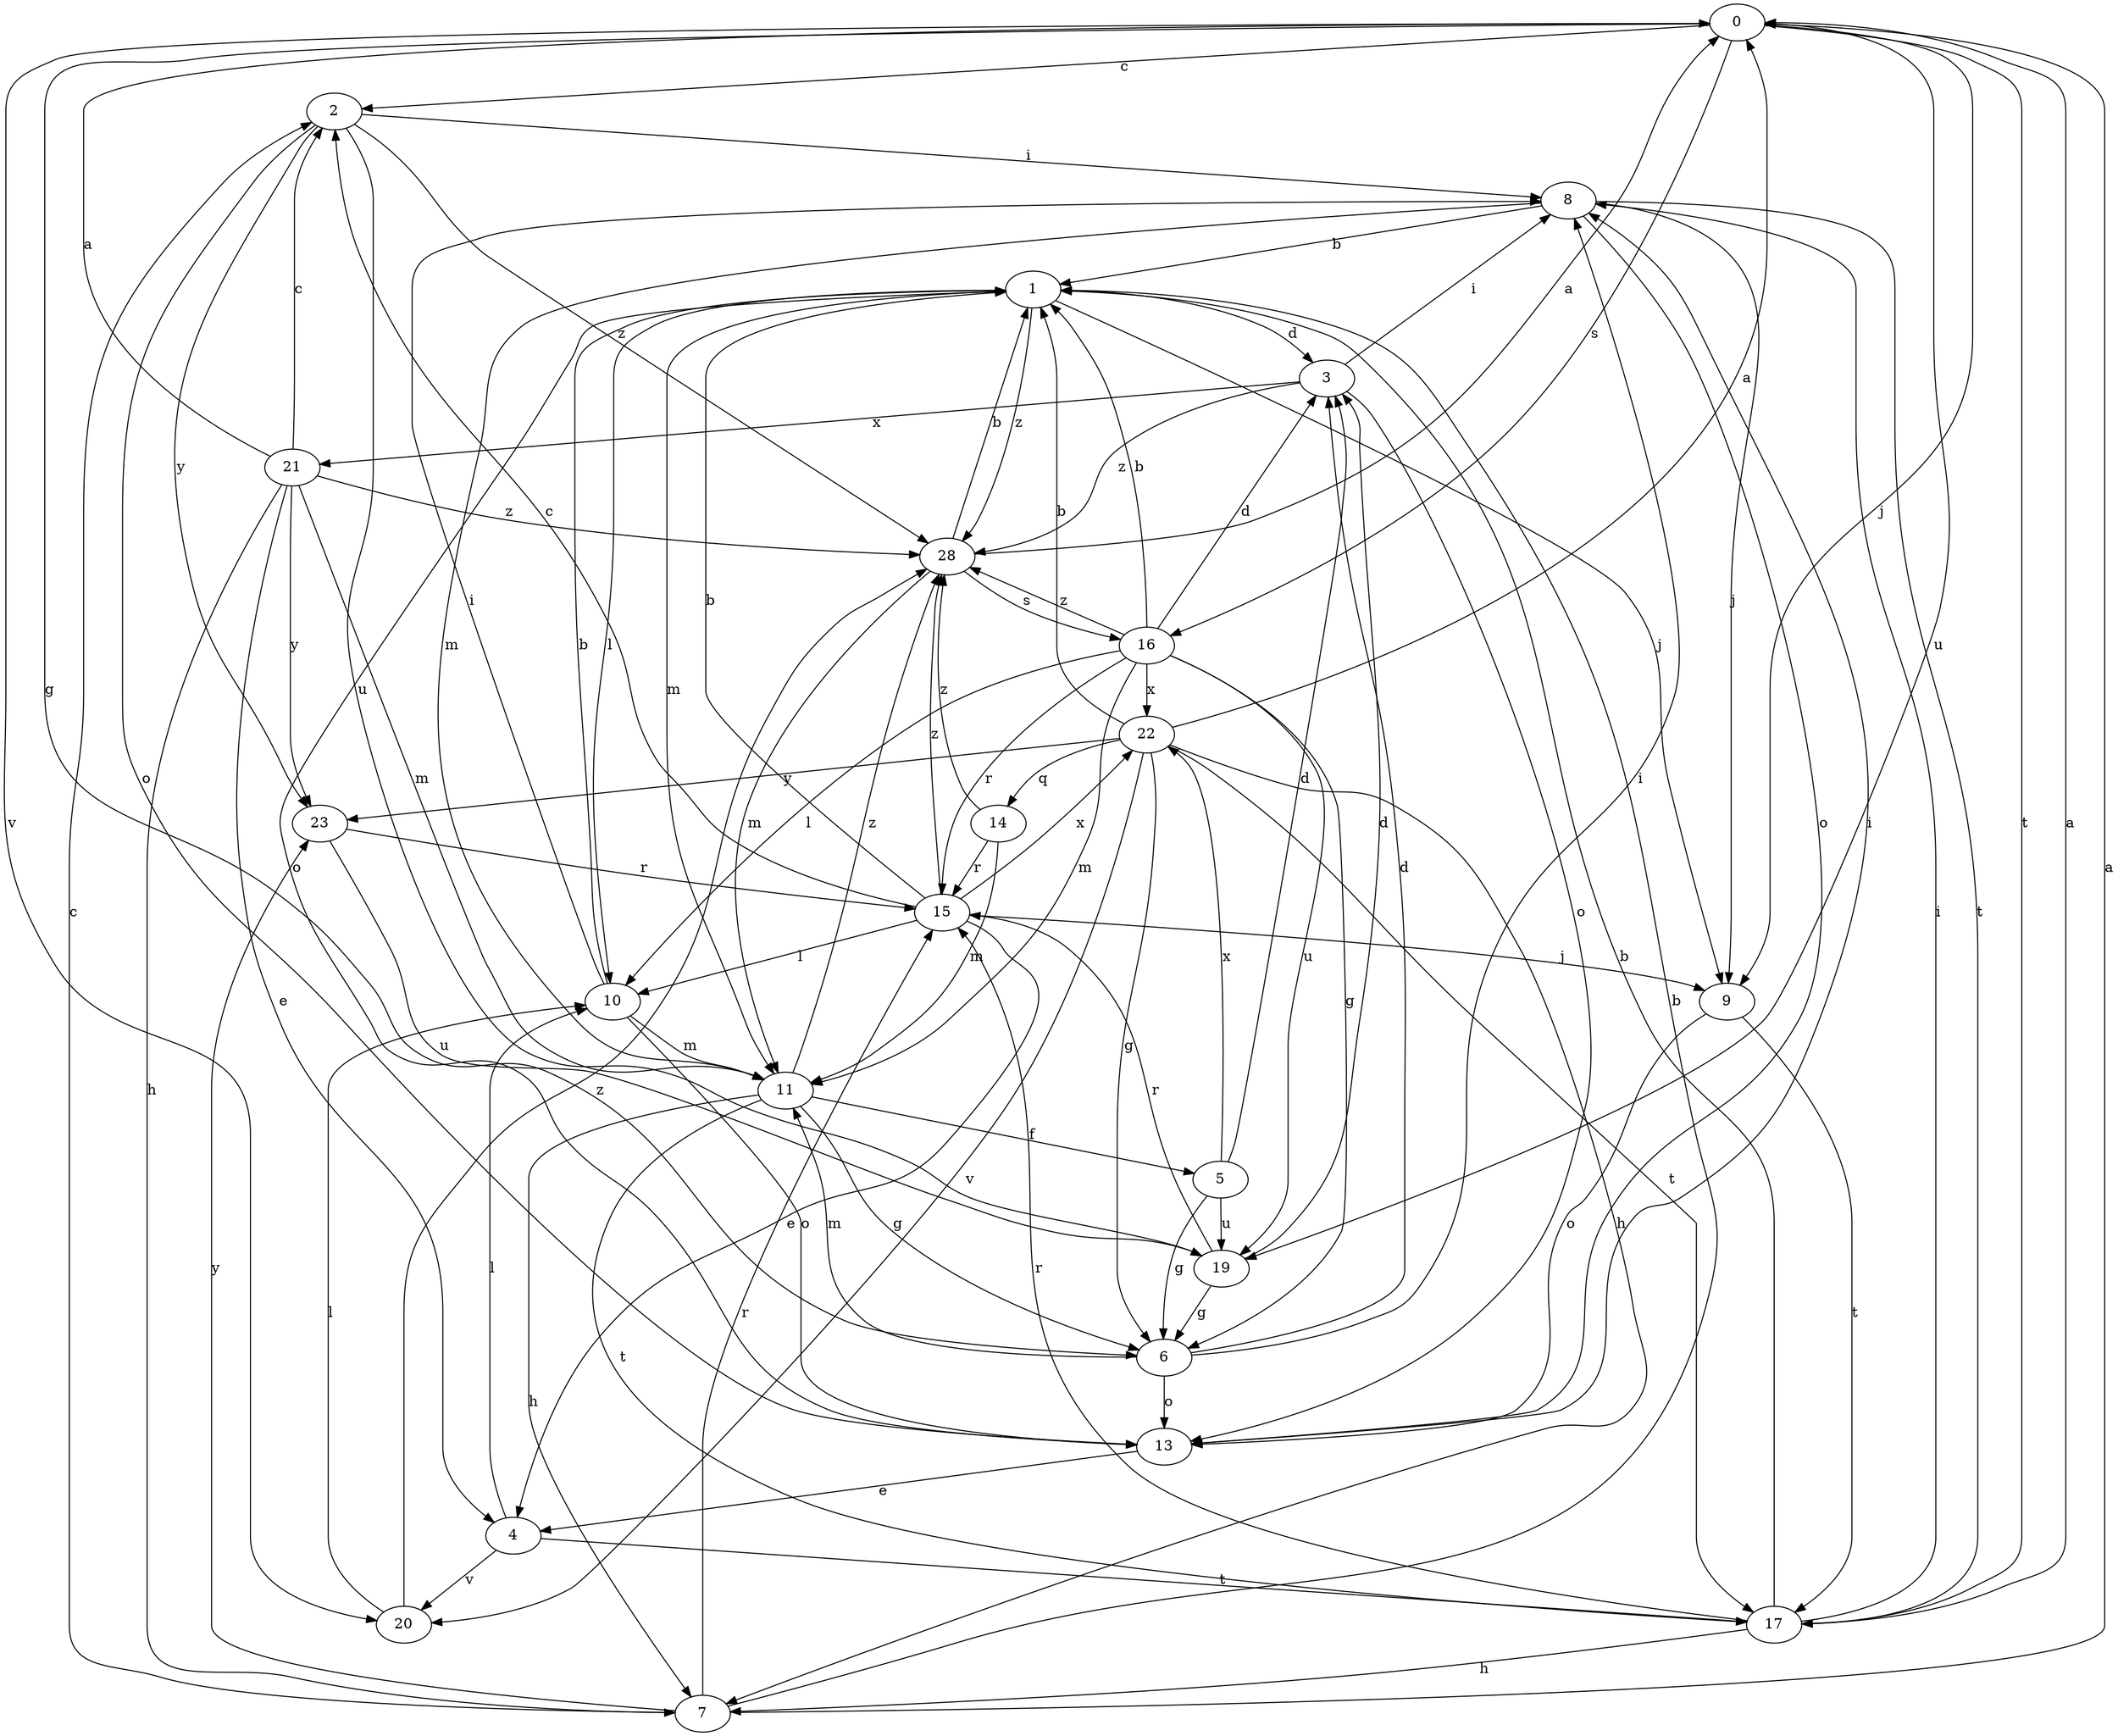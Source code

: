 strict digraph  {
0;
1;
2;
3;
4;
5;
6;
7;
8;
9;
10;
11;
13;
14;
15;
16;
17;
19;
20;
21;
22;
23;
28;
0 -> 2  [label=c];
0 -> 6  [label=g];
0 -> 9  [label=j];
0 -> 16  [label=s];
0 -> 17  [label=t];
0 -> 19  [label=u];
0 -> 20  [label=v];
1 -> 3  [label=d];
1 -> 9  [label=j];
1 -> 10  [label=l];
1 -> 11  [label=m];
1 -> 13  [label=o];
1 -> 28  [label=z];
2 -> 8  [label=i];
2 -> 13  [label=o];
2 -> 19  [label=u];
2 -> 23  [label=y];
2 -> 28  [label=z];
3 -> 8  [label=i];
3 -> 13  [label=o];
3 -> 21  [label=x];
3 -> 28  [label=z];
4 -> 10  [label=l];
4 -> 17  [label=t];
4 -> 20  [label=v];
5 -> 3  [label=d];
5 -> 6  [label=g];
5 -> 19  [label=u];
5 -> 22  [label=x];
6 -> 3  [label=d];
6 -> 8  [label=i];
6 -> 11  [label=m];
6 -> 13  [label=o];
7 -> 0  [label=a];
7 -> 1  [label=b];
7 -> 2  [label=c];
7 -> 15  [label=r];
7 -> 23  [label=y];
8 -> 1  [label=b];
8 -> 9  [label=j];
8 -> 11  [label=m];
8 -> 13  [label=o];
8 -> 17  [label=t];
9 -> 13  [label=o];
9 -> 17  [label=t];
10 -> 1  [label=b];
10 -> 8  [label=i];
10 -> 11  [label=m];
10 -> 13  [label=o];
11 -> 5  [label=f];
11 -> 6  [label=g];
11 -> 7  [label=h];
11 -> 17  [label=t];
11 -> 28  [label=z];
13 -> 4  [label=e];
13 -> 8  [label=i];
14 -> 11  [label=m];
14 -> 15  [label=r];
14 -> 28  [label=z];
15 -> 1  [label=b];
15 -> 2  [label=c];
15 -> 4  [label=e];
15 -> 9  [label=j];
15 -> 10  [label=l];
15 -> 22  [label=x];
15 -> 28  [label=z];
16 -> 1  [label=b];
16 -> 3  [label=d];
16 -> 6  [label=g];
16 -> 10  [label=l];
16 -> 11  [label=m];
16 -> 15  [label=r];
16 -> 19  [label=u];
16 -> 22  [label=x];
16 -> 28  [label=z];
17 -> 0  [label=a];
17 -> 1  [label=b];
17 -> 7  [label=h];
17 -> 8  [label=i];
17 -> 15  [label=r];
19 -> 3  [label=d];
19 -> 6  [label=g];
19 -> 15  [label=r];
20 -> 10  [label=l];
20 -> 28  [label=z];
21 -> 0  [label=a];
21 -> 2  [label=c];
21 -> 4  [label=e];
21 -> 7  [label=h];
21 -> 11  [label=m];
21 -> 23  [label=y];
21 -> 28  [label=z];
22 -> 0  [label=a];
22 -> 1  [label=b];
22 -> 6  [label=g];
22 -> 7  [label=h];
22 -> 14  [label=q];
22 -> 17  [label=t];
22 -> 20  [label=v];
22 -> 23  [label=y];
23 -> 15  [label=r];
23 -> 19  [label=u];
28 -> 0  [label=a];
28 -> 1  [label=b];
28 -> 11  [label=m];
28 -> 16  [label=s];
}
